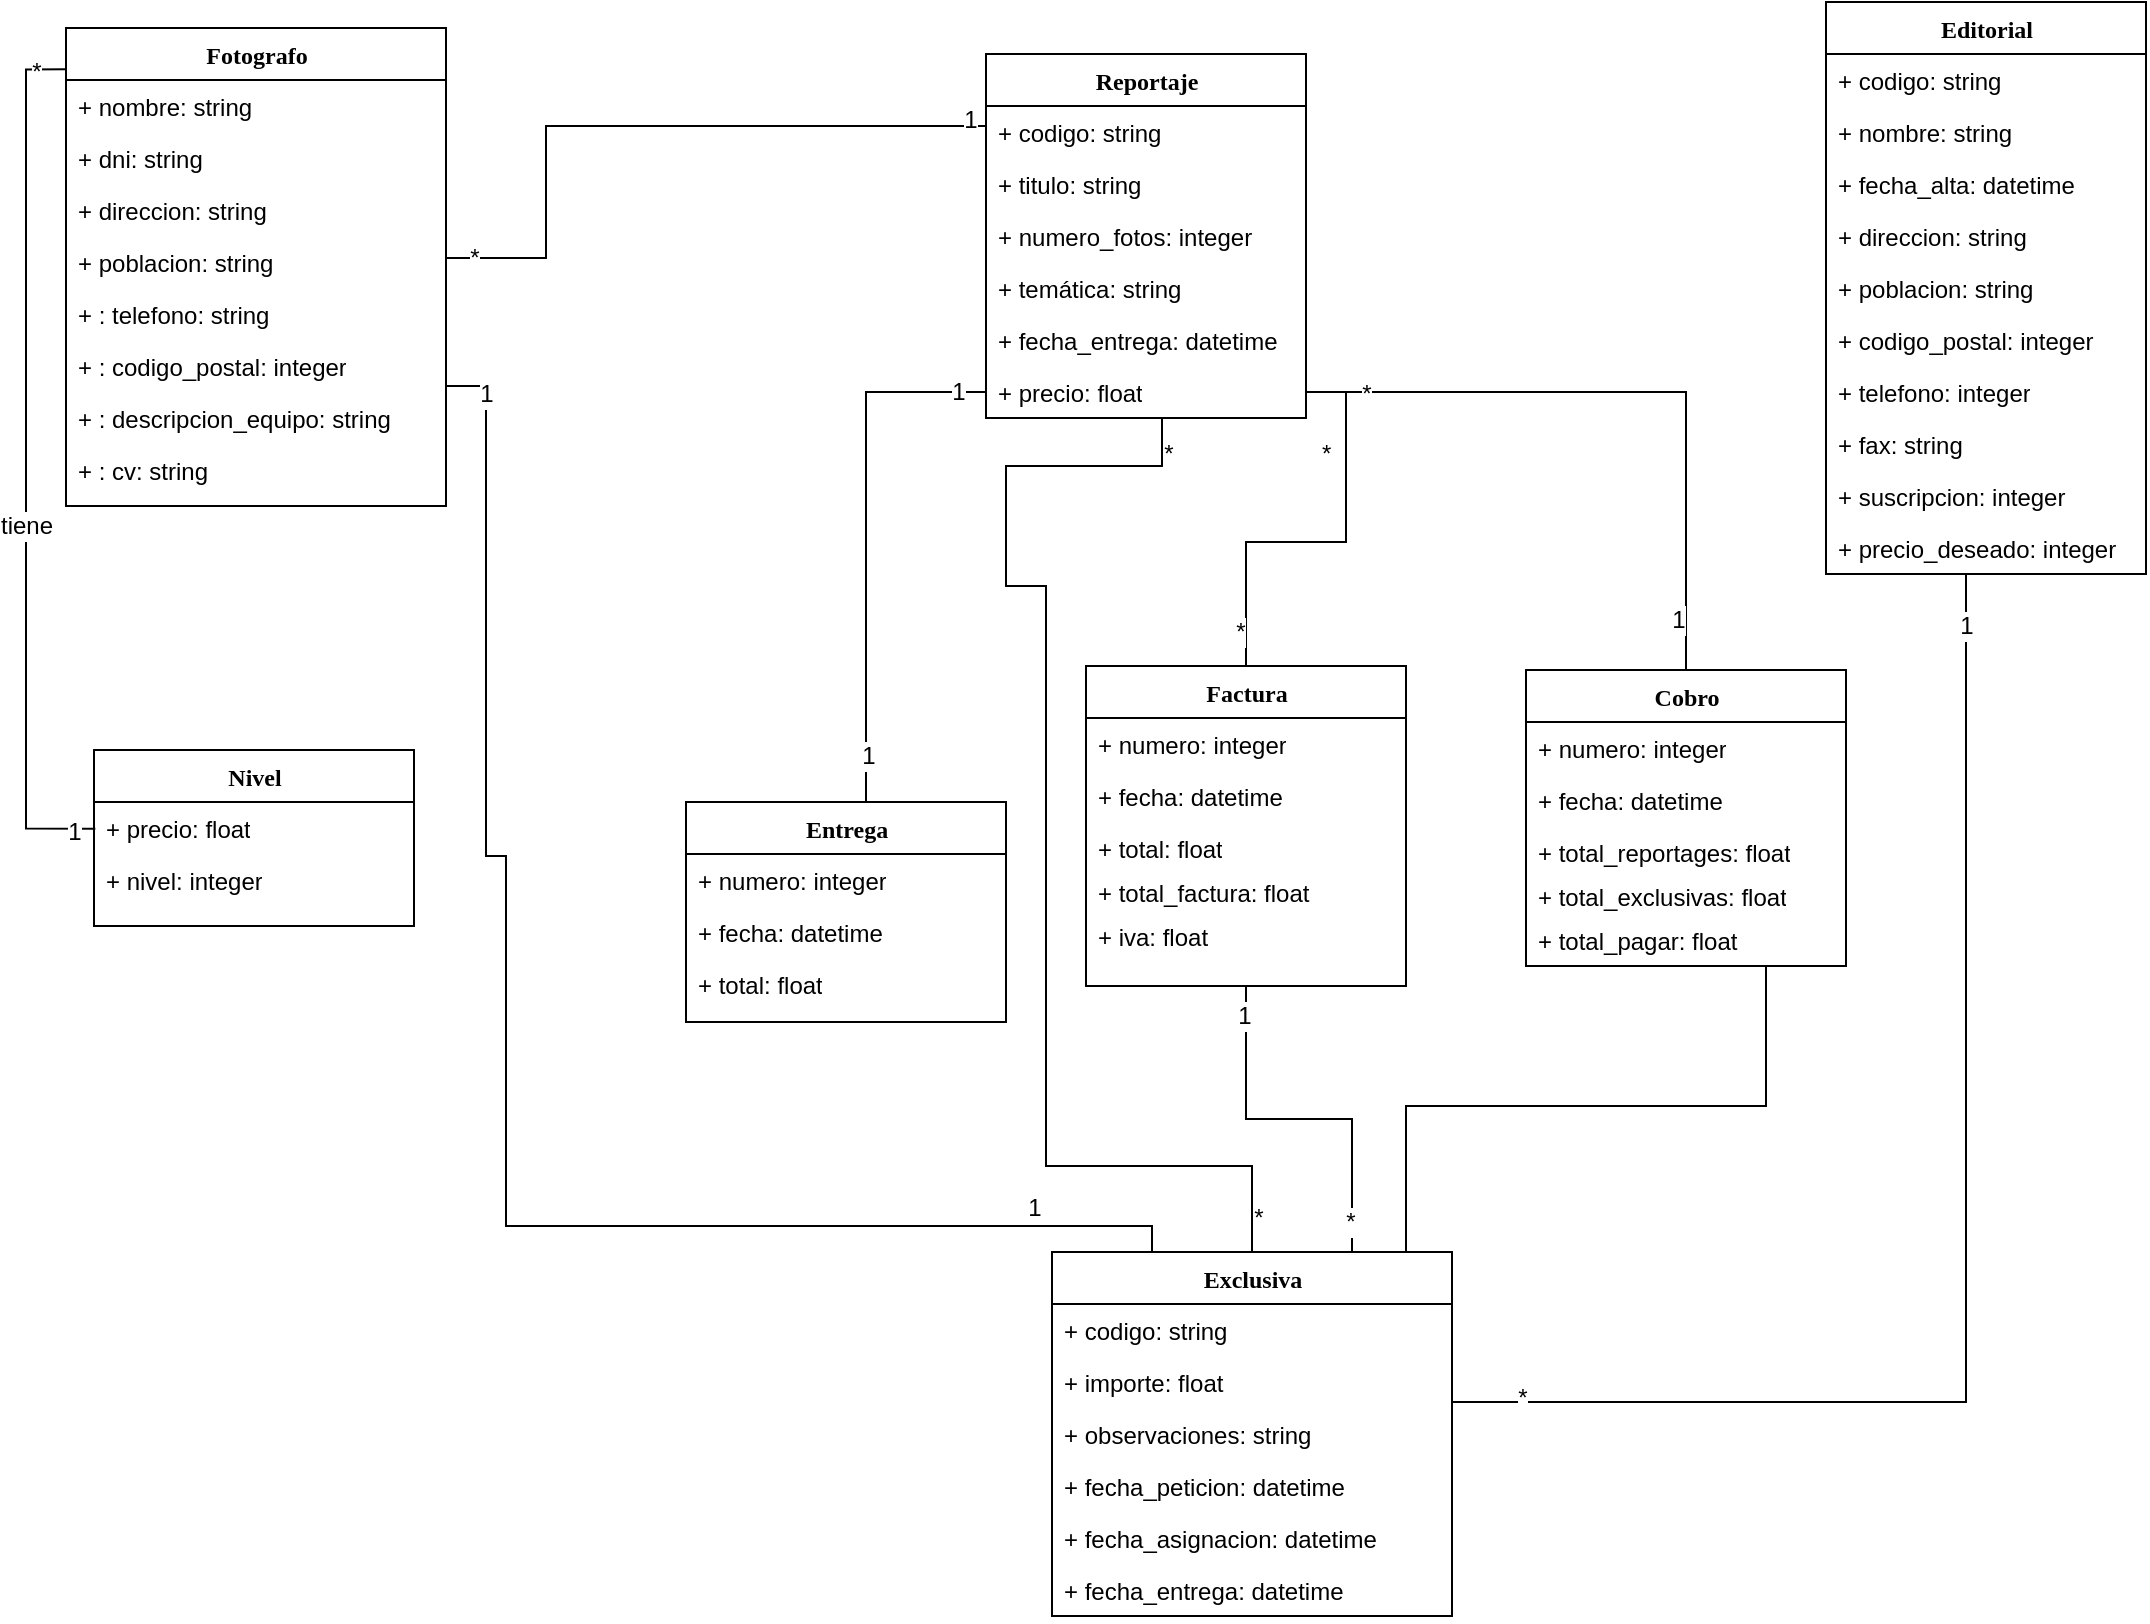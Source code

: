 <mxfile version="11.3.0" type="device" pages="1"><diagram name="Page-1" id="9f46799a-70d6-7492-0946-bef42562c5a5"><mxGraphModel dx="1287" dy="832" grid="1" gridSize="10" guides="1" tooltips="1" connect="1" arrows="1" fold="1" page="1" pageScale="1" pageWidth="1100" pageHeight="850" background="#ffffff" math="0" shadow="0"><root><mxCell id="0"/><mxCell id="1" parent="0"/><mxCell id="78961159f06e98e8-17" value="Fotografo" style="swimlane;html=1;fontStyle=1;align=center;verticalAlign=top;childLayout=stackLayout;horizontal=1;startSize=26;horizontalStack=0;resizeParent=1;resizeLast=0;collapsible=1;marginBottom=0;swimlaneFillColor=#ffffff;rounded=0;shadow=0;comic=0;labelBackgroundColor=none;strokeColor=#000000;strokeWidth=1;fillColor=none;fontFamily=Verdana;fontSize=12;fontColor=#000000;" parent="1" vertex="1"><mxGeometry x="50" y="41" width="190" height="239" as="geometry"/></mxCell><mxCell id="78961159f06e98e8-21" value="+ nombre: string" style="text;html=1;strokeColor=none;fillColor=none;align=left;verticalAlign=top;spacingLeft=4;spacingRight=4;whiteSpace=wrap;overflow=hidden;rotatable=0;points=[[0,0.5],[1,0.5]];portConstraint=eastwest;" parent="78961159f06e98e8-17" vertex="1"><mxGeometry y="26" width="190" height="26" as="geometry"/></mxCell><mxCell id="78961159f06e98e8-23" value="+ dni: string" style="text;html=1;strokeColor=none;fillColor=none;align=left;verticalAlign=top;spacingLeft=4;spacingRight=4;whiteSpace=wrap;overflow=hidden;rotatable=0;points=[[0,0.5],[1,0.5]];portConstraint=eastwest;" parent="78961159f06e98e8-17" vertex="1"><mxGeometry y="52" width="190" height="26" as="geometry"/></mxCell><mxCell id="78961159f06e98e8-25" value="+ direccion: string" style="text;html=1;strokeColor=none;fillColor=none;align=left;verticalAlign=top;spacingLeft=4;spacingRight=4;whiteSpace=wrap;overflow=hidden;rotatable=0;points=[[0,0.5],[1,0.5]];portConstraint=eastwest;" parent="78961159f06e98e8-17" vertex="1"><mxGeometry y="78" width="190" height="26" as="geometry"/></mxCell><mxCell id="78961159f06e98e8-26" value="+ poblacion: string" style="text;html=1;strokeColor=none;fillColor=none;align=left;verticalAlign=top;spacingLeft=4;spacingRight=4;whiteSpace=wrap;overflow=hidden;rotatable=0;points=[[0,0.5],[1,0.5]];portConstraint=eastwest;" parent="78961159f06e98e8-17" vertex="1"><mxGeometry y="104" width="190" height="26" as="geometry"/></mxCell><mxCell id="78961159f06e98e8-24" value="+ : telefono: string" style="text;html=1;strokeColor=none;fillColor=none;align=left;verticalAlign=top;spacingLeft=4;spacingRight=4;whiteSpace=wrap;overflow=hidden;rotatable=0;points=[[0,0.5],[1,0.5]];portConstraint=eastwest;" parent="78961159f06e98e8-17" vertex="1"><mxGeometry y="130" width="190" height="26" as="geometry"/></mxCell><mxCell id="BRqmT6QcjPtGkXLMwCIG-1" value="+ : codigo_postal: integer" style="text;html=1;strokeColor=none;fillColor=none;align=left;verticalAlign=top;spacingLeft=4;spacingRight=4;whiteSpace=wrap;overflow=hidden;rotatable=0;points=[[0,0.5],[1,0.5]];portConstraint=eastwest;" parent="78961159f06e98e8-17" vertex="1"><mxGeometry y="156" width="190" height="26" as="geometry"/></mxCell><mxCell id="BRqmT6QcjPtGkXLMwCIG-121" value="+ : descripcion_equipo: string" style="text;html=1;strokeColor=none;fillColor=none;align=left;verticalAlign=top;spacingLeft=4;spacingRight=4;whiteSpace=wrap;overflow=hidden;rotatable=0;points=[[0,0.5],[1,0.5]];portConstraint=eastwest;" parent="78961159f06e98e8-17" vertex="1"><mxGeometry y="182" width="190" height="26" as="geometry"/></mxCell><mxCell id="BRqmT6QcjPtGkXLMwCIG-122" value="+ : cv: string" style="text;html=1;strokeColor=none;fillColor=none;align=left;verticalAlign=top;spacingLeft=4;spacingRight=4;whiteSpace=wrap;overflow=hidden;rotatable=0;points=[[0,0.5],[1,0.5]];portConstraint=eastwest;" parent="78961159f06e98e8-17" vertex="1"><mxGeometry y="208" width="190" height="26" as="geometry"/></mxCell><mxCell id="78961159f06e98e8-30" value="Editorial" style="swimlane;html=1;fontStyle=1;align=center;verticalAlign=top;childLayout=stackLayout;horizontal=1;startSize=26;horizontalStack=0;resizeParent=1;resizeLast=0;collapsible=1;marginBottom=0;swimlaneFillColor=#ffffff;rounded=0;shadow=0;comic=0;labelBackgroundColor=none;strokeColor=#000000;strokeWidth=1;fillColor=none;fontFamily=Verdana;fontSize=12;fontColor=#000000;" parent="1" vertex="1"><mxGeometry x="930" y="28" width="160" height="286" as="geometry"/></mxCell><mxCell id="78961159f06e98e8-31" value="+ codigo: string" style="text;html=1;strokeColor=none;fillColor=none;align=left;verticalAlign=top;spacingLeft=4;spacingRight=4;whiteSpace=wrap;overflow=hidden;rotatable=0;points=[[0,0.5],[1,0.5]];portConstraint=eastwest;" parent="78961159f06e98e8-30" vertex="1"><mxGeometry y="26" width="160" height="26" as="geometry"/></mxCell><mxCell id="78961159f06e98e8-32" value="+ nombre: string" style="text;html=1;strokeColor=none;fillColor=none;align=left;verticalAlign=top;spacingLeft=4;spacingRight=4;whiteSpace=wrap;overflow=hidden;rotatable=0;points=[[0,0.5],[1,0.5]];portConstraint=eastwest;" parent="78961159f06e98e8-30" vertex="1"><mxGeometry y="52" width="160" height="26" as="geometry"/></mxCell><mxCell id="78961159f06e98e8-33" value="+ fecha_alta: datetime" style="text;html=1;strokeColor=none;fillColor=none;align=left;verticalAlign=top;spacingLeft=4;spacingRight=4;whiteSpace=wrap;overflow=hidden;rotatable=0;points=[[0,0.5],[1,0.5]];portConstraint=eastwest;" parent="78961159f06e98e8-30" vertex="1"><mxGeometry y="78" width="160" height="26" as="geometry"/></mxCell><mxCell id="78961159f06e98e8-34" value="+ direccion: string" style="text;html=1;strokeColor=none;fillColor=none;align=left;verticalAlign=top;spacingLeft=4;spacingRight=4;whiteSpace=wrap;overflow=hidden;rotatable=0;points=[[0,0.5],[1,0.5]];portConstraint=eastwest;" parent="78961159f06e98e8-30" vertex="1"><mxGeometry y="104" width="160" height="26" as="geometry"/></mxCell><mxCell id="78961159f06e98e8-36" value="+ poblacion: string" style="text;html=1;strokeColor=none;fillColor=none;align=left;verticalAlign=top;spacingLeft=4;spacingRight=4;whiteSpace=wrap;overflow=hidden;rotatable=0;points=[[0,0.5],[1,0.5]];portConstraint=eastwest;" parent="78961159f06e98e8-30" vertex="1"><mxGeometry y="130" width="160" height="26" as="geometry"/></mxCell><mxCell id="BRqmT6QcjPtGkXLMwCIG-3" value="+ codigo_postal: integer" style="text;html=1;strokeColor=none;fillColor=none;align=left;verticalAlign=top;spacingLeft=4;spacingRight=4;whiteSpace=wrap;overflow=hidden;rotatable=0;points=[[0,0.5],[1,0.5]];portConstraint=eastwest;" parent="78961159f06e98e8-30" vertex="1"><mxGeometry y="156" width="160" height="26" as="geometry"/></mxCell><mxCell id="78961159f06e98e8-37" value="+ telefono: integer" style="text;html=1;strokeColor=none;fillColor=none;align=left;verticalAlign=top;spacingLeft=4;spacingRight=4;whiteSpace=wrap;overflow=hidden;rotatable=0;points=[[0,0.5],[1,0.5]];portConstraint=eastwest;" parent="78961159f06e98e8-30" vertex="1"><mxGeometry y="182" width="160" height="26" as="geometry"/></mxCell><mxCell id="BRqmT6QcjPtGkXLMwCIG-4" value="+ fax: string" style="text;html=1;strokeColor=none;fillColor=none;align=left;verticalAlign=top;spacingLeft=4;spacingRight=4;whiteSpace=wrap;overflow=hidden;rotatable=0;points=[[0,0.5],[1,0.5]];portConstraint=eastwest;" parent="78961159f06e98e8-30" vertex="1"><mxGeometry y="208" width="160" height="26" as="geometry"/></mxCell><mxCell id="BRqmT6QcjPtGkXLMwCIG-49" value="+ suscripcion: integer" style="text;html=1;strokeColor=none;fillColor=none;align=left;verticalAlign=top;spacingLeft=4;spacingRight=4;whiteSpace=wrap;overflow=hidden;rotatable=0;points=[[0,0.5],[1,0.5]];portConstraint=eastwest;" parent="78961159f06e98e8-30" vertex="1"><mxGeometry y="234" width="160" height="26" as="geometry"/></mxCell><mxCell id="BRqmT6QcjPtGkXLMwCIG-62" value="+ precio_deseado: integer" style="text;html=1;strokeColor=none;fillColor=none;align=left;verticalAlign=top;spacingLeft=4;spacingRight=4;whiteSpace=wrap;overflow=hidden;rotatable=0;points=[[0,0.5],[1,0.5]];portConstraint=eastwest;" parent="78961159f06e98e8-30" vertex="1"><mxGeometry y="260" width="160" height="26" as="geometry"/></mxCell><mxCell id="78961159f06e98e8-43" value="Reportaje" style="swimlane;html=1;fontStyle=1;align=center;verticalAlign=top;childLayout=stackLayout;horizontal=1;startSize=26;horizontalStack=0;resizeParent=1;resizeLast=0;collapsible=1;marginBottom=0;swimlaneFillColor=#ffffff;rounded=0;shadow=0;comic=0;labelBackgroundColor=none;strokeColor=#000000;strokeWidth=1;fillColor=none;fontFamily=Verdana;fontSize=12;fontColor=#000000;" parent="1" vertex="1"><mxGeometry x="510" y="54" width="160" height="182" as="geometry"/></mxCell><mxCell id="78961159f06e98e8-44" value="+ codigo: string" style="text;html=1;strokeColor=none;fillColor=none;align=left;verticalAlign=top;spacingLeft=4;spacingRight=4;whiteSpace=wrap;overflow=hidden;rotatable=0;points=[[0,0.5],[1,0.5]];portConstraint=eastwest;" parent="78961159f06e98e8-43" vertex="1"><mxGeometry y="26" width="160" height="26" as="geometry"/></mxCell><mxCell id="BRqmT6QcjPtGkXLMwCIG-6" value="+ titulo: string" style="text;html=1;strokeColor=none;fillColor=none;align=left;verticalAlign=top;spacingLeft=4;spacingRight=4;whiteSpace=wrap;overflow=hidden;rotatable=0;points=[[0,0.5],[1,0.5]];portConstraint=eastwest;" parent="78961159f06e98e8-43" vertex="1"><mxGeometry y="52" width="160" height="26" as="geometry"/></mxCell><mxCell id="BRqmT6QcjPtGkXLMwCIG-7" value="+ numero_fotos: integer" style="text;html=1;strokeColor=none;fillColor=none;align=left;verticalAlign=top;spacingLeft=4;spacingRight=4;whiteSpace=wrap;overflow=hidden;rotatable=0;points=[[0,0.5],[1,0.5]];portConstraint=eastwest;" parent="78961159f06e98e8-43" vertex="1"><mxGeometry y="78" width="160" height="26" as="geometry"/></mxCell><mxCell id="BRqmT6QcjPtGkXLMwCIG-8" value="+ temática: string" style="text;html=1;strokeColor=none;fillColor=none;align=left;verticalAlign=top;spacingLeft=4;spacingRight=4;whiteSpace=wrap;overflow=hidden;rotatable=0;points=[[0,0.5],[1,0.5]];portConstraint=eastwest;" parent="78961159f06e98e8-43" vertex="1"><mxGeometry y="104" width="160" height="26" as="geometry"/></mxCell><mxCell id="BRqmT6QcjPtGkXLMwCIG-9" value="+ fecha_entrega: datetime" style="text;html=1;strokeColor=none;fillColor=none;align=left;verticalAlign=top;spacingLeft=4;spacingRight=4;whiteSpace=wrap;overflow=hidden;rotatable=0;points=[[0,0.5],[1,0.5]];portConstraint=eastwest;" parent="78961159f06e98e8-43" vertex="1"><mxGeometry y="130" width="160" height="26" as="geometry"/></mxCell><mxCell id="BRqmT6QcjPtGkXLMwCIG-10" value="+ precio: float" style="text;html=1;strokeColor=none;fillColor=none;align=left;verticalAlign=top;spacingLeft=4;spacingRight=4;whiteSpace=wrap;overflow=hidden;rotatable=0;points=[[0,0.5],[1,0.5]];portConstraint=eastwest;" parent="78961159f06e98e8-43" vertex="1"><mxGeometry y="156" width="160" height="26" as="geometry"/></mxCell><mxCell id="BRqmT6QcjPtGkXLMwCIG-56" style="edgeStyle=orthogonalEdgeStyle;rounded=0;orthogonalLoop=1;jettySize=auto;html=1;exitX=0.5;exitY=0;exitDx=0;exitDy=0;entryX=0.55;entryY=1.013;entryDx=0;entryDy=0;entryPerimeter=0;endArrow=none;endFill=0;" parent="1" source="BRqmT6QcjPtGkXLMwCIG-13" target="BRqmT6QcjPtGkXLMwCIG-10" edge="1"><mxGeometry relative="1" as="geometry"><Array as="points"><mxPoint x="643" y="610"/><mxPoint x="540" y="610"/><mxPoint x="540" y="320"/><mxPoint x="520" y="320"/><mxPoint x="520" y="260"/><mxPoint x="598" y="260"/></Array></mxGeometry></mxCell><mxCell id="BRqmT6QcjPtGkXLMwCIG-130" value="*" style="text;html=1;resizable=0;points=[];align=center;verticalAlign=middle;labelBackgroundColor=#ffffff;" parent="BRqmT6QcjPtGkXLMwCIG-56" vertex="1" connectable="0"><mxGeometry x="0.944" y="-3" relative="1" as="geometry"><mxPoint as="offset"/></mxGeometry></mxCell><mxCell id="BRqmT6QcjPtGkXLMwCIG-131" value="*" style="text;html=1;resizable=0;points=[];align=center;verticalAlign=middle;labelBackgroundColor=#ffffff;" parent="BRqmT6QcjPtGkXLMwCIG-56" vertex="1" connectable="0"><mxGeometry x="-0.944" y="-3" relative="1" as="geometry"><mxPoint as="offset"/></mxGeometry></mxCell><mxCell id="BRqmT6QcjPtGkXLMwCIG-59" style="edgeStyle=orthogonalEdgeStyle;rounded=0;orthogonalLoop=1;jettySize=auto;html=1;exitX=0.75;exitY=0;exitDx=0;exitDy=0;entryX=0.5;entryY=1;entryDx=0;entryDy=0;endArrow=none;endFill=0;" parent="1" source="BRqmT6QcjPtGkXLMwCIG-13" target="BRqmT6QcjPtGkXLMwCIG-34" edge="1"><mxGeometry relative="1" as="geometry"/></mxCell><mxCell id="BRqmT6QcjPtGkXLMwCIG-84" value="1" style="text;html=1;resizable=0;points=[];align=center;verticalAlign=middle;labelBackgroundColor=#ffffff;" parent="BRqmT6QcjPtGkXLMwCIG-59" vertex="1" connectable="0"><mxGeometry x="0.846" y="1" relative="1" as="geometry"><mxPoint as="offset"/></mxGeometry></mxCell><mxCell id="BRqmT6QcjPtGkXLMwCIG-85" value="*" style="text;html=1;resizable=0;points=[];align=center;verticalAlign=middle;labelBackgroundColor=#ffffff;" parent="BRqmT6QcjPtGkXLMwCIG-59" vertex="1" connectable="0"><mxGeometry x="-0.831" y="1" relative="1" as="geometry"><mxPoint as="offset"/></mxGeometry></mxCell><mxCell id="BRqmT6QcjPtGkXLMwCIG-60" style="edgeStyle=orthogonalEdgeStyle;rounded=0;orthogonalLoop=1;jettySize=auto;html=1;exitX=0.75;exitY=0;exitDx=0;exitDy=0;entryX=0.75;entryY=1;entryDx=0;entryDy=0;endArrow=none;endFill=0;" parent="1" source="BRqmT6QcjPtGkXLMwCIG-13" target="BRqmT6QcjPtGkXLMwCIG-41" edge="1"><mxGeometry relative="1" as="geometry"><Array as="points"><mxPoint x="720" y="653"/><mxPoint x="720" y="580"/><mxPoint x="900" y="580"/></Array></mxGeometry></mxCell><mxCell id="BRqmT6QcjPtGkXLMwCIG-76" style="edgeStyle=orthogonalEdgeStyle;rounded=0;orthogonalLoop=1;jettySize=auto;html=1;exitX=0.25;exitY=0;exitDx=0;exitDy=0;endArrow=none;endFill=0;" parent="1" source="BRqmT6QcjPtGkXLMwCIG-13" edge="1"><mxGeometry relative="1" as="geometry"><mxPoint x="240" y="220" as="targetPoint"/><Array as="points"><mxPoint x="493" y="640"/><mxPoint x="270" y="640"/><mxPoint x="270" y="455"/><mxPoint x="260" y="455"/><mxPoint x="260" y="246"/></Array></mxGeometry></mxCell><mxCell id="BRqmT6QcjPtGkXLMwCIG-77" value="1" style="text;html=1;resizable=0;points=[];align=center;verticalAlign=middle;labelBackgroundColor=#ffffff;" parent="BRqmT6QcjPtGkXLMwCIG-76" vertex="1" connectable="0"><mxGeometry x="0.857" y="-3" relative="1" as="geometry"><mxPoint x="-3" y="-32.5" as="offset"/></mxGeometry></mxCell><mxCell id="BRqmT6QcjPtGkXLMwCIG-78" value="1" style="text;html=1;resizable=0;points=[];align=center;verticalAlign=middle;labelBackgroundColor=#ffffff;" parent="BRqmT6QcjPtGkXLMwCIG-76" vertex="1" connectable="0"><mxGeometry x="-0.931" y="20" relative="1" as="geometry"><mxPoint x="-45" y="-29" as="offset"/></mxGeometry></mxCell><mxCell id="BRqmT6QcjPtGkXLMwCIG-13" value="Exclusiva" style="swimlane;html=1;fontStyle=1;align=center;verticalAlign=top;childLayout=stackLayout;horizontal=1;startSize=26;horizontalStack=0;resizeParent=1;resizeLast=0;collapsible=1;marginBottom=0;swimlaneFillColor=#ffffff;rounded=0;shadow=0;comic=0;labelBackgroundColor=none;strokeColor=#000000;strokeWidth=1;fillColor=none;fontFamily=Verdana;fontSize=12;fontColor=#000000;" parent="1" vertex="1"><mxGeometry x="543" y="653" width="200" height="182" as="geometry"/></mxCell><mxCell id="BRqmT6QcjPtGkXLMwCIG-14" value="+ codigo: string" style="text;html=1;strokeColor=none;fillColor=none;align=left;verticalAlign=top;spacingLeft=4;spacingRight=4;whiteSpace=wrap;overflow=hidden;rotatable=0;points=[[0,0.5],[1,0.5]];portConstraint=eastwest;" parent="BRqmT6QcjPtGkXLMwCIG-13" vertex="1"><mxGeometry y="26" width="200" height="26" as="geometry"/></mxCell><mxCell id="BRqmT6QcjPtGkXLMwCIG-15" value="+ importe: float" style="text;html=1;strokeColor=none;fillColor=none;align=left;verticalAlign=top;spacingLeft=4;spacingRight=4;whiteSpace=wrap;overflow=hidden;rotatable=0;points=[[0,0.5],[1,0.5]];portConstraint=eastwest;" parent="BRqmT6QcjPtGkXLMwCIG-13" vertex="1"><mxGeometry y="52" width="200" height="26" as="geometry"/></mxCell><mxCell id="BRqmT6QcjPtGkXLMwCIG-16" value="+ observaciones: string" style="text;html=1;strokeColor=none;fillColor=none;align=left;verticalAlign=top;spacingLeft=4;spacingRight=4;whiteSpace=wrap;overflow=hidden;rotatable=0;points=[[0,0.5],[1,0.5]];portConstraint=eastwest;" parent="BRqmT6QcjPtGkXLMwCIG-13" vertex="1"><mxGeometry y="78" width="200" height="26" as="geometry"/></mxCell><mxCell id="BRqmT6QcjPtGkXLMwCIG-17" value="+ fecha_peticion: datetime" style="text;html=1;strokeColor=none;fillColor=none;align=left;verticalAlign=top;spacingLeft=4;spacingRight=4;whiteSpace=wrap;overflow=hidden;rotatable=0;points=[[0,0.5],[1,0.5]];portConstraint=eastwest;" parent="BRqmT6QcjPtGkXLMwCIG-13" vertex="1"><mxGeometry y="104" width="200" height="26" as="geometry"/></mxCell><mxCell id="BRqmT6QcjPtGkXLMwCIG-19" value="+ fecha_asignacion: datetime" style="text;html=1;strokeColor=none;fillColor=none;align=left;verticalAlign=top;spacingLeft=4;spacingRight=4;whiteSpace=wrap;overflow=hidden;rotatable=0;points=[[0,0.5],[1,0.5]];portConstraint=eastwest;" parent="BRqmT6QcjPtGkXLMwCIG-13" vertex="1"><mxGeometry y="130" width="200" height="26" as="geometry"/></mxCell><mxCell id="BRqmT6QcjPtGkXLMwCIG-18" value="+ fecha_entrega: datetime" style="text;html=1;strokeColor=none;fillColor=none;align=left;verticalAlign=top;spacingLeft=4;spacingRight=4;whiteSpace=wrap;overflow=hidden;rotatable=0;points=[[0,0.5],[1,0.5]];portConstraint=eastwest;" parent="BRqmT6QcjPtGkXLMwCIG-13" vertex="1"><mxGeometry y="156" width="200" height="26" as="geometry"/></mxCell><mxCell id="BRqmT6QcjPtGkXLMwCIG-20" value="Nivel" style="swimlane;html=1;fontStyle=1;align=center;verticalAlign=top;childLayout=stackLayout;horizontal=1;startSize=26;horizontalStack=0;resizeParent=1;resizeLast=0;collapsible=1;marginBottom=0;swimlaneFillColor=#ffffff;rounded=0;shadow=0;comic=0;labelBackgroundColor=none;strokeColor=#000000;strokeWidth=1;fillColor=none;fontFamily=Verdana;fontSize=12;fontColor=#000000;" parent="1" vertex="1"><mxGeometry x="64" y="402" width="160" height="88" as="geometry"/></mxCell><mxCell id="BRqmT6QcjPtGkXLMwCIG-26" value="+ precio: float" style="text;html=1;strokeColor=none;fillColor=none;align=left;verticalAlign=top;spacingLeft=4;spacingRight=4;whiteSpace=wrap;overflow=hidden;rotatable=0;points=[[0,0.5],[1,0.5]];portConstraint=eastwest;" parent="BRqmT6QcjPtGkXLMwCIG-20" vertex="1"><mxGeometry y="26" width="160" height="26" as="geometry"/></mxCell><mxCell id="BRqmT6QcjPtGkXLMwCIG-64" value="+ nivel: integer" style="text;html=1;strokeColor=none;fillColor=none;align=left;verticalAlign=top;spacingLeft=4;spacingRight=4;whiteSpace=wrap;overflow=hidden;rotatable=0;points=[[0,0.5],[1,0.5]];portConstraint=eastwest;" parent="BRqmT6QcjPtGkXLMwCIG-20" vertex="1"><mxGeometry y="52" width="160" height="26" as="geometry"/></mxCell><mxCell id="BRqmT6QcjPtGkXLMwCIG-28" value="Entrega" style="swimlane;html=1;fontStyle=1;align=center;verticalAlign=top;childLayout=stackLayout;horizontal=1;startSize=26;horizontalStack=0;resizeParent=1;resizeLast=0;collapsible=1;marginBottom=0;swimlaneFillColor=#ffffff;rounded=0;shadow=0;comic=0;labelBackgroundColor=none;strokeColor=#000000;strokeWidth=1;fillColor=none;fontFamily=Verdana;fontSize=12;fontColor=#000000;" parent="1" vertex="1"><mxGeometry x="360" y="428" width="160" height="110" as="geometry"/></mxCell><mxCell id="BRqmT6QcjPtGkXLMwCIG-29" value="+ numero: integer" style="text;html=1;strokeColor=none;fillColor=none;align=left;verticalAlign=top;spacingLeft=4;spacingRight=4;whiteSpace=wrap;overflow=hidden;rotatable=0;points=[[0,0.5],[1,0.5]];portConstraint=eastwest;" parent="BRqmT6QcjPtGkXLMwCIG-28" vertex="1"><mxGeometry y="26" width="160" height="26" as="geometry"/></mxCell><mxCell id="BRqmT6QcjPtGkXLMwCIG-30" value="+ fecha: datetime" style="text;html=1;strokeColor=none;fillColor=none;align=left;verticalAlign=top;spacingLeft=4;spacingRight=4;whiteSpace=wrap;overflow=hidden;rotatable=0;points=[[0,0.5],[1,0.5]];portConstraint=eastwest;" parent="BRqmT6QcjPtGkXLMwCIG-28" vertex="1"><mxGeometry y="52" width="160" height="26" as="geometry"/></mxCell><mxCell id="BRqmT6QcjPtGkXLMwCIG-31" value="+ total: float" style="text;html=1;strokeColor=none;fillColor=none;align=left;verticalAlign=top;spacingLeft=4;spacingRight=4;whiteSpace=wrap;overflow=hidden;rotatable=0;points=[[0,0.5],[1,0.5]];portConstraint=eastwest;" parent="BRqmT6QcjPtGkXLMwCIG-28" vertex="1"><mxGeometry y="78" width="160" height="26" as="geometry"/></mxCell><mxCell id="BRqmT6QcjPtGkXLMwCIG-34" value="Factura" style="swimlane;html=1;fontStyle=1;align=center;verticalAlign=top;childLayout=stackLayout;horizontal=1;startSize=26;horizontalStack=0;resizeParent=1;resizeLast=0;collapsible=1;marginBottom=0;swimlaneFillColor=#ffffff;rounded=0;shadow=0;comic=0;labelBackgroundColor=none;strokeColor=#000000;strokeWidth=1;fillColor=none;fontFamily=Verdana;fontSize=12;fontColor=#000000;" parent="1" vertex="1"><mxGeometry x="560" y="360" width="160" height="160" as="geometry"/></mxCell><mxCell id="BRqmT6QcjPtGkXLMwCIG-35" value="+ numero: integer" style="text;html=1;strokeColor=none;fillColor=none;align=left;verticalAlign=top;spacingLeft=4;spacingRight=4;whiteSpace=wrap;overflow=hidden;rotatable=0;points=[[0,0.5],[1,0.5]];portConstraint=eastwest;" parent="BRqmT6QcjPtGkXLMwCIG-34" vertex="1"><mxGeometry y="26" width="160" height="26" as="geometry"/></mxCell><mxCell id="BRqmT6QcjPtGkXLMwCIG-36" value="+ fecha: datetime" style="text;html=1;strokeColor=none;fillColor=none;align=left;verticalAlign=top;spacingLeft=4;spacingRight=4;whiteSpace=wrap;overflow=hidden;rotatable=0;points=[[0,0.5],[1,0.5]];portConstraint=eastwest;" parent="BRqmT6QcjPtGkXLMwCIG-34" vertex="1"><mxGeometry y="52" width="160" height="26" as="geometry"/></mxCell><mxCell id="BRqmT6QcjPtGkXLMwCIG-37" value="+ total: float" style="text;html=1;strokeColor=none;fillColor=none;align=left;verticalAlign=top;spacingLeft=4;spacingRight=4;whiteSpace=wrap;overflow=hidden;rotatable=0;points=[[0,0.5],[1,0.5]];portConstraint=eastwest;" parent="BRqmT6QcjPtGkXLMwCIG-34" vertex="1"><mxGeometry y="78" width="160" height="22" as="geometry"/></mxCell><mxCell id="BRqmT6QcjPtGkXLMwCIG-39" value="+ total_factura: float" style="text;html=1;strokeColor=none;fillColor=none;align=left;verticalAlign=top;spacingLeft=4;spacingRight=4;whiteSpace=wrap;overflow=hidden;rotatable=0;points=[[0,0.5],[1,0.5]];portConstraint=eastwest;" parent="BRqmT6QcjPtGkXLMwCIG-34" vertex="1"><mxGeometry y="100" width="160" height="22" as="geometry"/></mxCell><mxCell id="BRqmT6QcjPtGkXLMwCIG-38" value="+ iva: float" style="text;html=1;strokeColor=none;fillColor=none;align=left;verticalAlign=top;spacingLeft=4;spacingRight=4;whiteSpace=wrap;overflow=hidden;rotatable=0;points=[[0,0.5],[1,0.5]];portConstraint=eastwest;" parent="BRqmT6QcjPtGkXLMwCIG-34" vertex="1"><mxGeometry y="122" width="160" height="22" as="geometry"/></mxCell><mxCell id="BRqmT6QcjPtGkXLMwCIG-41" value="Cobro" style="swimlane;html=1;fontStyle=1;align=center;verticalAlign=top;childLayout=stackLayout;horizontal=1;startSize=26;horizontalStack=0;resizeParent=1;resizeLast=0;collapsible=1;marginBottom=0;swimlaneFillColor=#ffffff;rounded=0;shadow=0;comic=0;labelBackgroundColor=none;strokeColor=#000000;strokeWidth=1;fillColor=none;fontFamily=Verdana;fontSize=12;fontColor=#000000;" parent="1" vertex="1"><mxGeometry x="780" y="362" width="160" height="148" as="geometry"/></mxCell><mxCell id="BRqmT6QcjPtGkXLMwCIG-42" value="+ numero: integer" style="text;html=1;strokeColor=none;fillColor=none;align=left;verticalAlign=top;spacingLeft=4;spacingRight=4;whiteSpace=wrap;overflow=hidden;rotatable=0;points=[[0,0.5],[1,0.5]];portConstraint=eastwest;" parent="BRqmT6QcjPtGkXLMwCIG-41" vertex="1"><mxGeometry y="26" width="160" height="26" as="geometry"/></mxCell><mxCell id="BRqmT6QcjPtGkXLMwCIG-43" value="+ fecha: datetime" style="text;html=1;strokeColor=none;fillColor=none;align=left;verticalAlign=top;spacingLeft=4;spacingRight=4;whiteSpace=wrap;overflow=hidden;rotatable=0;points=[[0,0.5],[1,0.5]];portConstraint=eastwest;" parent="BRqmT6QcjPtGkXLMwCIG-41" vertex="1"><mxGeometry y="52" width="160" height="26" as="geometry"/></mxCell><mxCell id="BRqmT6QcjPtGkXLMwCIG-44" value="+ total_reportages: float" style="text;html=1;strokeColor=none;fillColor=none;align=left;verticalAlign=top;spacingLeft=4;spacingRight=4;whiteSpace=wrap;overflow=hidden;rotatable=0;points=[[0,0.5],[1,0.5]];portConstraint=eastwest;" parent="BRqmT6QcjPtGkXLMwCIG-41" vertex="1"><mxGeometry y="78" width="160" height="22" as="geometry"/></mxCell><mxCell id="BRqmT6QcjPtGkXLMwCIG-45" value="+ total_exclusivas: float" style="text;html=1;strokeColor=none;fillColor=none;align=left;verticalAlign=top;spacingLeft=4;spacingRight=4;whiteSpace=wrap;overflow=hidden;rotatable=0;points=[[0,0.5],[1,0.5]];portConstraint=eastwest;" parent="BRqmT6QcjPtGkXLMwCIG-41" vertex="1"><mxGeometry y="100" width="160" height="22" as="geometry"/></mxCell><mxCell id="BRqmT6QcjPtGkXLMwCIG-46" value="+ total_pagar: float" style="text;html=1;strokeColor=none;fillColor=none;align=left;verticalAlign=top;spacingLeft=4;spacingRight=4;whiteSpace=wrap;overflow=hidden;rotatable=0;points=[[0,0.5],[1,0.5]];portConstraint=eastwest;" parent="BRqmT6QcjPtGkXLMwCIG-41" vertex="1"><mxGeometry y="122" width="160" height="22" as="geometry"/></mxCell><mxCell id="BRqmT6QcjPtGkXLMwCIG-47" style="edgeStyle=orthogonalEdgeStyle;rounded=0;orthogonalLoop=1;jettySize=auto;html=1;entryX=0;entryY=0.5;entryDx=0;entryDy=0;exitX=0;exitY=-0.205;exitDx=0;exitDy=0;exitPerimeter=0;endArrow=none;endFill=0;" parent="1" source="78961159f06e98e8-21" edge="1"><mxGeometry relative="1" as="geometry"><mxPoint x="64.667" y="441.333" as="targetPoint"/><Array as="points"><mxPoint x="30" y="61"/><mxPoint x="30" y="441"/></Array></mxGeometry></mxCell><mxCell id="BRqmT6QcjPtGkXLMwCIG-111" value="*" style="text;html=1;resizable=0;points=[];align=center;verticalAlign=middle;labelBackgroundColor=#ffffff;" parent="BRqmT6QcjPtGkXLMwCIG-47" vertex="1" connectable="0"><mxGeometry x="-0.932" y="1" relative="1" as="geometry"><mxPoint as="offset"/></mxGeometry></mxCell><mxCell id="BRqmT6QcjPtGkXLMwCIG-112" value="1" style="text;html=1;resizable=0;points=[];align=center;verticalAlign=middle;labelBackgroundColor=#ffffff;" parent="BRqmT6QcjPtGkXLMwCIG-47" vertex="1" connectable="0"><mxGeometry x="0.951" y="-1" relative="1" as="geometry"><mxPoint as="offset"/></mxGeometry></mxCell><mxCell id="BRqmT6QcjPtGkXLMwCIG-113" value="tiene" style="text;html=1;resizable=0;points=[];align=center;verticalAlign=middle;labelBackgroundColor=#ffffff;" parent="BRqmT6QcjPtGkXLMwCIG-47" vertex="1" connectable="0"><mxGeometry x="0.145" relative="1" as="geometry"><mxPoint as="offset"/></mxGeometry></mxCell><mxCell id="BRqmT6QcjPtGkXLMwCIG-51" style="edgeStyle=orthogonalEdgeStyle;rounded=0;orthogonalLoop=1;jettySize=auto;html=1;endArrow=none;endFill=0;exitX=0;exitY=0.5;exitDx=0;exitDy=0;" parent="1" source="78961159f06e98e8-44" target="78961159f06e98e8-17" edge="1"><mxGeometry relative="1" as="geometry"><Array as="points"><mxPoint x="510" y="90"/><mxPoint x="290" y="90"/><mxPoint x="290" y="156"/></Array></mxGeometry></mxCell><mxCell id="BRqmT6QcjPtGkXLMwCIG-124" value="*" style="text;html=1;resizable=0;points=[];align=center;verticalAlign=middle;labelBackgroundColor=#ffffff;" parent="BRqmT6QcjPtGkXLMwCIG-51" vertex="1" connectable="0"><mxGeometry x="0.916" relative="1" as="geometry"><mxPoint as="offset"/></mxGeometry></mxCell><mxCell id="BRqmT6QcjPtGkXLMwCIG-125" value="1" style="text;html=1;resizable=0;points=[];align=center;verticalAlign=middle;labelBackgroundColor=#ffffff;" parent="BRqmT6QcjPtGkXLMwCIG-51" vertex="1" connectable="0"><mxGeometry x="-0.932" y="-3" relative="1" as="geometry"><mxPoint as="offset"/></mxGeometry></mxCell><mxCell id="BRqmT6QcjPtGkXLMwCIG-52" style="edgeStyle=orthogonalEdgeStyle;rounded=0;orthogonalLoop=1;jettySize=auto;html=1;exitX=0;exitY=0.5;exitDx=0;exitDy=0;entryX=0.75;entryY=0;entryDx=0;entryDy=0;endArrow=none;endFill=0;" parent="1" source="BRqmT6QcjPtGkXLMwCIG-10" target="BRqmT6QcjPtGkXLMwCIG-28" edge="1"><mxGeometry relative="1" as="geometry"><Array as="points"><mxPoint x="450" y="223"/><mxPoint x="450" y="428"/></Array></mxGeometry></mxCell><mxCell id="BRqmT6QcjPtGkXLMwCIG-132" value="1" style="text;html=1;resizable=0;points=[];align=center;verticalAlign=middle;labelBackgroundColor=#ffffff;" parent="BRqmT6QcjPtGkXLMwCIG-52" vertex="1" connectable="0"><mxGeometry x="0.642" y="1" relative="1" as="geometry"><mxPoint as="offset"/></mxGeometry></mxCell><mxCell id="BRqmT6QcjPtGkXLMwCIG-133" value="1" style="text;html=1;resizable=0;points=[];align=center;verticalAlign=middle;labelBackgroundColor=#ffffff;" parent="BRqmT6QcjPtGkXLMwCIG-52" vertex="1" connectable="0"><mxGeometry x="-0.903" relative="1" as="geometry"><mxPoint as="offset"/></mxGeometry></mxCell><mxCell id="BRqmT6QcjPtGkXLMwCIG-53" style="edgeStyle=orthogonalEdgeStyle;rounded=0;orthogonalLoop=1;jettySize=auto;html=1;exitX=1;exitY=0.5;exitDx=0;exitDy=0;entryX=0.5;entryY=0;entryDx=0;entryDy=0;endArrow=none;endFill=0;" parent="1" source="BRqmT6QcjPtGkXLMwCIG-10" target="BRqmT6QcjPtGkXLMwCIG-34" edge="1"><mxGeometry relative="1" as="geometry"/></mxCell><mxCell id="BRqmT6QcjPtGkXLMwCIG-128" value="*" style="text;html=1;resizable=0;points=[];align=center;verticalAlign=middle;labelBackgroundColor=#ffffff;" parent="BRqmT6QcjPtGkXLMwCIG-53" vertex="1" connectable="0"><mxGeometry x="0.835" y="-3" relative="1" as="geometry"><mxPoint as="offset"/></mxGeometry></mxCell><mxCell id="BRqmT6QcjPtGkXLMwCIG-54" style="edgeStyle=orthogonalEdgeStyle;rounded=0;orthogonalLoop=1;jettySize=auto;html=1;exitX=1;exitY=0.5;exitDx=0;exitDy=0;endArrow=none;endFill=0;" parent="1" source="BRqmT6QcjPtGkXLMwCIG-10" target="BRqmT6QcjPtGkXLMwCIG-41" edge="1"><mxGeometry relative="1" as="geometry"/></mxCell><mxCell id="BRqmT6QcjPtGkXLMwCIG-126" value="1" style="text;html=1;resizable=0;points=[];align=center;verticalAlign=middle;labelBackgroundColor=#ffffff;" parent="BRqmT6QcjPtGkXLMwCIG-54" vertex="1" connectable="0"><mxGeometry x="0.848" y="-4" relative="1" as="geometry"><mxPoint as="offset"/></mxGeometry></mxCell><mxCell id="BRqmT6QcjPtGkXLMwCIG-127" value="*" style="text;html=1;resizable=0;points=[];align=center;verticalAlign=middle;labelBackgroundColor=#ffffff;" parent="BRqmT6QcjPtGkXLMwCIG-54" vertex="1" connectable="0"><mxGeometry x="-0.818" y="-1" relative="1" as="geometry"><mxPoint as="offset"/></mxGeometry></mxCell><mxCell id="BRqmT6QcjPtGkXLMwCIG-58" style="edgeStyle=orthogonalEdgeStyle;rounded=0;orthogonalLoop=1;jettySize=auto;html=1;exitX=1;exitY=0.5;exitDx=0;exitDy=0;endArrow=none;endFill=0;" parent="1" source="BRqmT6QcjPtGkXLMwCIG-15" target="BRqmT6QcjPtGkXLMwCIG-62" edge="1"><mxGeometry relative="1" as="geometry"><mxPoint x="1021" y="300" as="targetPoint"/><Array as="points"><mxPoint x="1000" y="728"/></Array></mxGeometry></mxCell><mxCell id="BRqmT6QcjPtGkXLMwCIG-134" value="*" style="text;html=1;resizable=0;points=[];align=center;verticalAlign=middle;labelBackgroundColor=#ffffff;" parent="BRqmT6QcjPtGkXLMwCIG-58" vertex="1" connectable="0"><mxGeometry x="-0.868" y="2" relative="1" as="geometry"><mxPoint as="offset"/></mxGeometry></mxCell><mxCell id="BRqmT6QcjPtGkXLMwCIG-135" value="1" style="text;html=1;resizable=0;points=[];align=center;verticalAlign=middle;labelBackgroundColor=#ffffff;" parent="BRqmT6QcjPtGkXLMwCIG-58" vertex="1" connectable="0"><mxGeometry x="0.925" relative="1" as="geometry"><mxPoint as="offset"/></mxGeometry></mxCell><mxCell id="BRqmT6QcjPtGkXLMwCIG-129" value="*" style="text;html=1;resizable=0;points=[];autosize=1;align=left;verticalAlign=top;spacingTop=-4;" parent="1" vertex="1"><mxGeometry x="676" y="244" width="20" height="20" as="geometry"/></mxCell></root></mxGraphModel></diagram></mxfile>